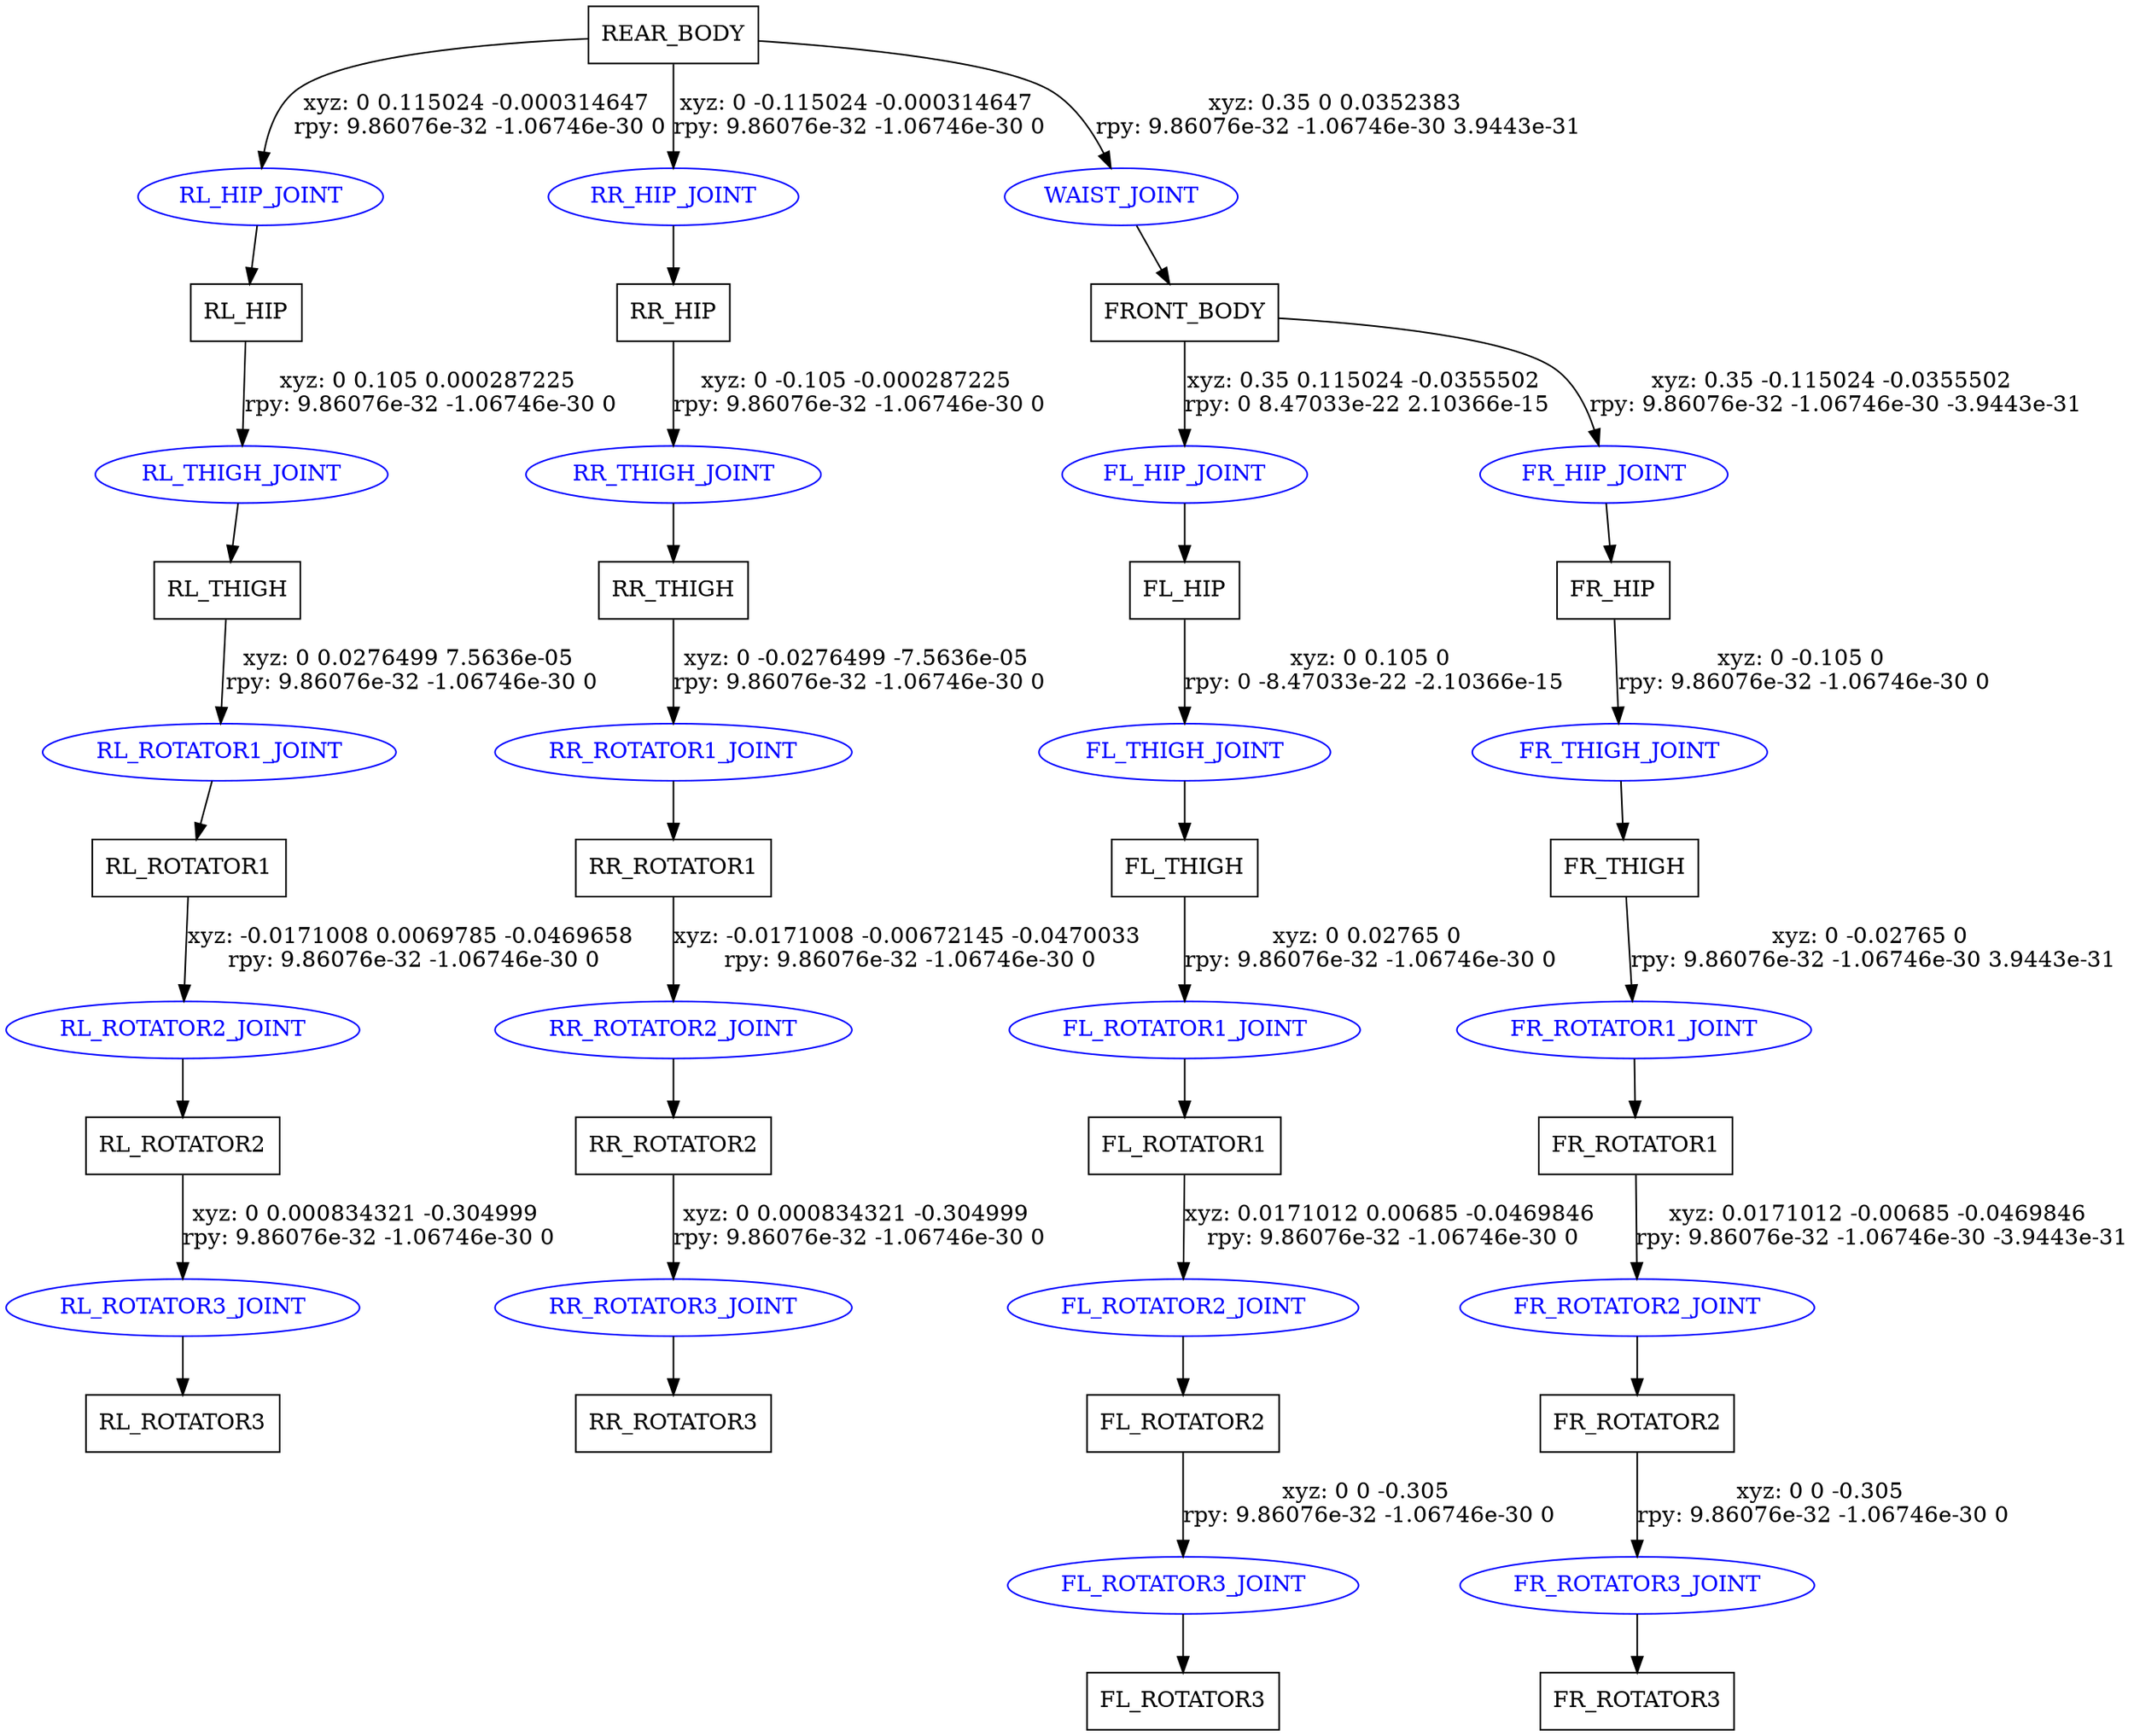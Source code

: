 digraph G {
node [shape=box];
"REAR_BODY" [label="REAR_BODY"];
"RL_HIP" [label="RL_HIP"];
"RL_THIGH" [label="RL_THIGH"];
"RL_ROTATOR1" [label="RL_ROTATOR1"];
"RL_ROTATOR2" [label="RL_ROTATOR2"];
"RL_ROTATOR3" [label="RL_ROTATOR3"];
"RR_HIP" [label="RR_HIP"];
"RR_THIGH" [label="RR_THIGH"];
"RR_ROTATOR1" [label="RR_ROTATOR1"];
"RR_ROTATOR2" [label="RR_ROTATOR2"];
"RR_ROTATOR3" [label="RR_ROTATOR3"];
"FRONT_BODY" [label="FRONT_BODY"];
"FL_HIP" [label="FL_HIP"];
"FL_THIGH" [label="FL_THIGH"];
"FL_ROTATOR1" [label="FL_ROTATOR1"];
"FL_ROTATOR2" [label="FL_ROTATOR2"];
"FL_ROTATOR3" [label="FL_ROTATOR3"];
"FR_HIP" [label="FR_HIP"];
"FR_THIGH" [label="FR_THIGH"];
"FR_ROTATOR1" [label="FR_ROTATOR1"];
"FR_ROTATOR2" [label="FR_ROTATOR2"];
"FR_ROTATOR3" [label="FR_ROTATOR3"];
node [shape=ellipse, color=blue, fontcolor=blue];
"REAR_BODY" -> "RL_HIP_JOINT" [label="xyz: 0 0.115024 -0.000314647 \nrpy: 9.86076e-32 -1.06746e-30 0"]
"RL_HIP_JOINT" -> "RL_HIP"
"RL_HIP" -> "RL_THIGH_JOINT" [label="xyz: 0 0.105 0.000287225 \nrpy: 9.86076e-32 -1.06746e-30 0"]
"RL_THIGH_JOINT" -> "RL_THIGH"
"RL_THIGH" -> "RL_ROTATOR1_JOINT" [label="xyz: 0 0.0276499 7.5636e-05 \nrpy: 9.86076e-32 -1.06746e-30 0"]
"RL_ROTATOR1_JOINT" -> "RL_ROTATOR1"
"RL_ROTATOR1" -> "RL_ROTATOR2_JOINT" [label="xyz: -0.0171008 0.0069785 -0.0469658 \nrpy: 9.86076e-32 -1.06746e-30 0"]
"RL_ROTATOR2_JOINT" -> "RL_ROTATOR2"
"RL_ROTATOR2" -> "RL_ROTATOR3_JOINT" [label="xyz: 0 0.000834321 -0.304999 \nrpy: 9.86076e-32 -1.06746e-30 0"]
"RL_ROTATOR3_JOINT" -> "RL_ROTATOR3"
"REAR_BODY" -> "RR_HIP_JOINT" [label="xyz: 0 -0.115024 -0.000314647 \nrpy: 9.86076e-32 -1.06746e-30 0"]
"RR_HIP_JOINT" -> "RR_HIP"
"RR_HIP" -> "RR_THIGH_JOINT" [label="xyz: 0 -0.105 -0.000287225 \nrpy: 9.86076e-32 -1.06746e-30 0"]
"RR_THIGH_JOINT" -> "RR_THIGH"
"RR_THIGH" -> "RR_ROTATOR1_JOINT" [label="xyz: 0 -0.0276499 -7.5636e-05 \nrpy: 9.86076e-32 -1.06746e-30 0"]
"RR_ROTATOR1_JOINT" -> "RR_ROTATOR1"
"RR_ROTATOR1" -> "RR_ROTATOR2_JOINT" [label="xyz: -0.0171008 -0.00672145 -0.0470033 \nrpy: 9.86076e-32 -1.06746e-30 0"]
"RR_ROTATOR2_JOINT" -> "RR_ROTATOR2"
"RR_ROTATOR2" -> "RR_ROTATOR3_JOINT" [label="xyz: 0 0.000834321 -0.304999 \nrpy: 9.86076e-32 -1.06746e-30 0"]
"RR_ROTATOR3_JOINT" -> "RR_ROTATOR3"
"REAR_BODY" -> "WAIST_JOINT" [label="xyz: 0.35 0 0.0352383 \nrpy: 9.86076e-32 -1.06746e-30 3.9443e-31"]
"WAIST_JOINT" -> "FRONT_BODY"
"FRONT_BODY" -> "FL_HIP_JOINT" [label="xyz: 0.35 0.115024 -0.0355502 \nrpy: 0 8.47033e-22 2.10366e-15"]
"FL_HIP_JOINT" -> "FL_HIP"
"FL_HIP" -> "FL_THIGH_JOINT" [label="xyz: 0 0.105 0 \nrpy: 0 -8.47033e-22 -2.10366e-15"]
"FL_THIGH_JOINT" -> "FL_THIGH"
"FL_THIGH" -> "FL_ROTATOR1_JOINT" [label="xyz: 0 0.02765 0 \nrpy: 9.86076e-32 -1.06746e-30 0"]
"FL_ROTATOR1_JOINT" -> "FL_ROTATOR1"
"FL_ROTATOR1" -> "FL_ROTATOR2_JOINT" [label="xyz: 0.0171012 0.00685 -0.0469846 \nrpy: 9.86076e-32 -1.06746e-30 0"]
"FL_ROTATOR2_JOINT" -> "FL_ROTATOR2"
"FL_ROTATOR2" -> "FL_ROTATOR3_JOINT" [label="xyz: 0 0 -0.305 \nrpy: 9.86076e-32 -1.06746e-30 0"]
"FL_ROTATOR3_JOINT" -> "FL_ROTATOR3"
"FRONT_BODY" -> "FR_HIP_JOINT" [label="xyz: 0.35 -0.115024 -0.0355502 \nrpy: 9.86076e-32 -1.06746e-30 -3.9443e-31"]
"FR_HIP_JOINT" -> "FR_HIP"
"FR_HIP" -> "FR_THIGH_JOINT" [label="xyz: 0 -0.105 0 \nrpy: 9.86076e-32 -1.06746e-30 0"]
"FR_THIGH_JOINT" -> "FR_THIGH"
"FR_THIGH" -> "FR_ROTATOR1_JOINT" [label="xyz: 0 -0.02765 0 \nrpy: 9.86076e-32 -1.06746e-30 3.9443e-31"]
"FR_ROTATOR1_JOINT" -> "FR_ROTATOR1"
"FR_ROTATOR1" -> "FR_ROTATOR2_JOINT" [label="xyz: 0.0171012 -0.00685 -0.0469846 \nrpy: 9.86076e-32 -1.06746e-30 -3.9443e-31"]
"FR_ROTATOR2_JOINT" -> "FR_ROTATOR2"
"FR_ROTATOR2" -> "FR_ROTATOR3_JOINT" [label="xyz: 0 0 -0.305 \nrpy: 9.86076e-32 -1.06746e-30 0"]
"FR_ROTATOR3_JOINT" -> "FR_ROTATOR3"
}
